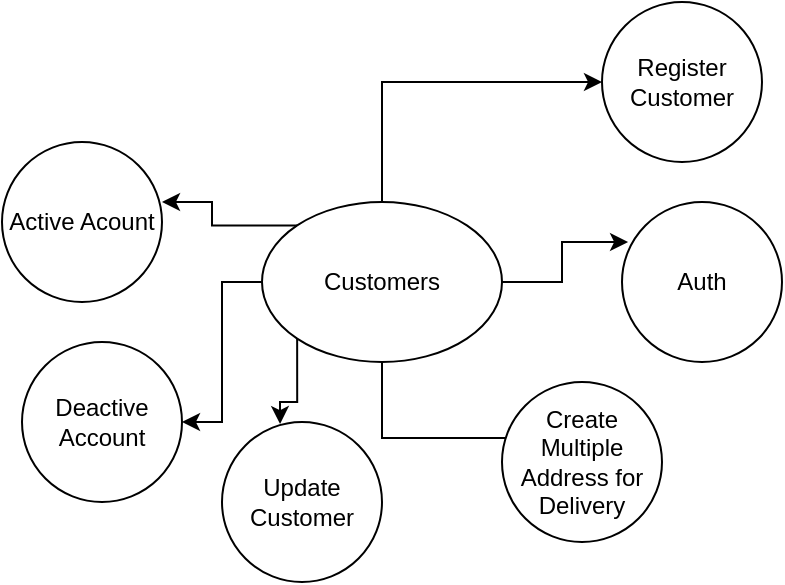 <mxfile version="20.2.3" type="device" pages="4"><diagram id="UgrZLev2YQrG9POVNKK0" name="Customer_Features"><mxGraphModel dx="1422" dy="857" grid="1" gridSize="10" guides="1" tooltips="1" connect="1" arrows="1" fold="1" page="1" pageScale="1" pageWidth="850" pageHeight="1100" math="0" shadow="0"><root><mxCell id="0"/><mxCell id="1" parent="0"/><mxCell id="vp2-xOp1YxVMcmBVyx9d-6" style="edgeStyle=orthogonalEdgeStyle;rounded=0;orthogonalLoop=1;jettySize=auto;html=1;exitX=0.5;exitY=0;exitDx=0;exitDy=0;entryX=0;entryY=0.5;entryDx=0;entryDy=0;" edge="1" parent="1" source="vp2-xOp1YxVMcmBVyx9d-1" target="vp2-xOp1YxVMcmBVyx9d-5"><mxGeometry relative="1" as="geometry"/></mxCell><mxCell id="vp2-xOp1YxVMcmBVyx9d-8" style="edgeStyle=orthogonalEdgeStyle;rounded=0;orthogonalLoop=1;jettySize=auto;html=1;exitX=1;exitY=0.5;exitDx=0;exitDy=0;entryX=0.038;entryY=0.25;entryDx=0;entryDy=0;entryPerimeter=0;" edge="1" parent="1" source="vp2-xOp1YxVMcmBVyx9d-1" target="vp2-xOp1YxVMcmBVyx9d-7"><mxGeometry relative="1" as="geometry"/></mxCell><mxCell id="vp2-xOp1YxVMcmBVyx9d-10" style="edgeStyle=orthogonalEdgeStyle;rounded=0;orthogonalLoop=1;jettySize=auto;html=1;exitX=0.5;exitY=1;exitDx=0;exitDy=0;" edge="1" parent="1" source="vp2-xOp1YxVMcmBVyx9d-1"><mxGeometry relative="1" as="geometry"><mxPoint x="510" y="526" as="targetPoint"/></mxGeometry></mxCell><mxCell id="vp2-xOp1YxVMcmBVyx9d-12" style="edgeStyle=orthogonalEdgeStyle;rounded=0;orthogonalLoop=1;jettySize=auto;html=1;exitX=0;exitY=1;exitDx=0;exitDy=0;entryX=0.363;entryY=0.013;entryDx=0;entryDy=0;entryPerimeter=0;" edge="1" parent="1" source="vp2-xOp1YxVMcmBVyx9d-1" target="vp2-xOp1YxVMcmBVyx9d-11"><mxGeometry relative="1" as="geometry"/></mxCell><mxCell id="vp2-xOp1YxVMcmBVyx9d-14" style="edgeStyle=orthogonalEdgeStyle;rounded=0;orthogonalLoop=1;jettySize=auto;html=1;exitX=0;exitY=0.5;exitDx=0;exitDy=0;entryX=1;entryY=0.5;entryDx=0;entryDy=0;" edge="1" parent="1" source="vp2-xOp1YxVMcmBVyx9d-1" target="vp2-xOp1YxVMcmBVyx9d-13"><mxGeometry relative="1" as="geometry"/></mxCell><mxCell id="vp2-xOp1YxVMcmBVyx9d-17" style="edgeStyle=orthogonalEdgeStyle;rounded=0;orthogonalLoop=1;jettySize=auto;html=1;exitX=0;exitY=0;exitDx=0;exitDy=0;entryX=1;entryY=0.375;entryDx=0;entryDy=0;entryPerimeter=0;" edge="1" parent="1" source="vp2-xOp1YxVMcmBVyx9d-1" target="vp2-xOp1YxVMcmBVyx9d-15"><mxGeometry relative="1" as="geometry"/></mxCell><mxCell id="vp2-xOp1YxVMcmBVyx9d-1" value="Customers" style="ellipse;whiteSpace=wrap;html=1;" vertex="1" parent="1"><mxGeometry x="380" y="370" width="120" height="80" as="geometry"/></mxCell><mxCell id="vp2-xOp1YxVMcmBVyx9d-5" value="Register Customer" style="ellipse;whiteSpace=wrap;html=1;aspect=fixed;" vertex="1" parent="1"><mxGeometry x="550" y="270" width="80" height="80" as="geometry"/></mxCell><mxCell id="vp2-xOp1YxVMcmBVyx9d-7" value="Auth" style="ellipse;whiteSpace=wrap;html=1;aspect=fixed;" vertex="1" parent="1"><mxGeometry x="560" y="370" width="80" height="80" as="geometry"/></mxCell><mxCell id="vp2-xOp1YxVMcmBVyx9d-9" value="Create Multiple Address for Delivery" style="ellipse;whiteSpace=wrap;html=1;aspect=fixed;" vertex="1" parent="1"><mxGeometry x="500" y="460" width="80" height="80" as="geometry"/></mxCell><mxCell id="vp2-xOp1YxVMcmBVyx9d-11" value="Update Customer" style="ellipse;whiteSpace=wrap;html=1;aspect=fixed;" vertex="1" parent="1"><mxGeometry x="360" y="480" width="80" height="80" as="geometry"/></mxCell><mxCell id="vp2-xOp1YxVMcmBVyx9d-13" value="Deactive Account" style="ellipse;whiteSpace=wrap;html=1;aspect=fixed;" vertex="1" parent="1"><mxGeometry x="260" y="440" width="80" height="80" as="geometry"/></mxCell><mxCell id="vp2-xOp1YxVMcmBVyx9d-15" value="Active Acount" style="ellipse;whiteSpace=wrap;html=1;aspect=fixed;" vertex="1" parent="1"><mxGeometry x="250" y="340" width="80" height="80" as="geometry"/></mxCell></root></mxGraphModel></diagram><diagram id="ZtmwGyJhzoxNKQ_REA_y" name="Wallet_Payment_Features"><mxGraphModel dx="1422" dy="857" grid="1" gridSize="10" guides="1" tooltips="1" connect="1" arrows="1" fold="1" page="1" pageScale="1" pageWidth="850" pageHeight="1100" background="none" math="0" shadow="0"><root><mxCell id="0"/><mxCell id="1" parent="0"/><mxCell id="-aLu18QBFn_WpV2VDTuz-1" style="edgeStyle=orthogonalEdgeStyle;rounded=0;orthogonalLoop=1;jettySize=auto;html=1;exitX=0.5;exitY=0;exitDx=0;exitDy=0;" edge="1" parent="1" source="9T55LosPEGRgWGRZtnK9-1" target="9T55LosPEGRgWGRZtnK9-3"><mxGeometry relative="1" as="geometry"/></mxCell><mxCell id="08cKPvsM7gRO6rIHVGD9-1" style="edgeStyle=orthogonalEdgeStyle;rounded=0;orthogonalLoop=1;jettySize=auto;html=1;exitX=0.5;exitY=1;exitDx=0;exitDy=0;" edge="1" parent="1" source="9T55LosPEGRgWGRZtnK9-1" target="-aLu18QBFn_WpV2VDTuz-4"><mxGeometry relative="1" as="geometry"><Array as="points"><mxPoint x="500" y="480"/><mxPoint x="500" y="550"/><mxPoint x="725" y="550"/></Array></mxGeometry></mxCell><mxCell id="08cKPvsM7gRO6rIHVGD9-5" style="edgeStyle=orthogonalEdgeStyle;rounded=0;orthogonalLoop=1;jettySize=auto;html=1;exitX=0.5;exitY=1;exitDx=0;exitDy=0;entryX=0.5;entryY=0;entryDx=0;entryDy=0;" edge="1" parent="1" source="9T55LosPEGRgWGRZtnK9-1" target="08cKPvsM7gRO6rIHVGD9-4"><mxGeometry relative="1" as="geometry"/></mxCell><mxCell id="08cKPvsM7gRO6rIHVGD9-7" style="edgeStyle=orthogonalEdgeStyle;rounded=0;orthogonalLoop=1;jettySize=auto;html=1;exitX=0;exitY=1;exitDx=0;exitDy=0;entryX=1;entryY=0.5;entryDx=0;entryDy=0;" edge="1" parent="1" source="9T55LosPEGRgWGRZtnK9-1" target="08cKPvsM7gRO6rIHVGD9-6"><mxGeometry relative="1" as="geometry"><mxPoint x="240" y="620" as="targetPoint"/></mxGeometry></mxCell><mxCell id="08cKPvsM7gRO6rIHVGD9-9" style="edgeStyle=orthogonalEdgeStyle;rounded=0;orthogonalLoop=1;jettySize=auto;html=1;" edge="1" parent="1" source="9T55LosPEGRgWGRZtnK9-1" target="08cKPvsM7gRO6rIHVGD9-8"><mxGeometry relative="1" as="geometry"/></mxCell><mxCell id="4zk3QYN8JXkOeF8UuPcG-1" style="edgeStyle=orthogonalEdgeStyle;rounded=0;orthogonalLoop=1;jettySize=auto;html=1;exitX=0;exitY=0;exitDx=0;exitDy=0;" edge="1" parent="1" source="9T55LosPEGRgWGRZtnK9-1"><mxGeometry relative="1" as="geometry"><mxPoint x="340" y="200" as="targetPoint"/></mxGeometry></mxCell><mxCell id="9T55LosPEGRgWGRZtnK9-1" value="Wallet &amp;amp; Payment" style="ellipse;whiteSpace=wrap;html=1;" vertex="1" parent="1"><mxGeometry x="360" y="400" width="120" height="80" as="geometry"/></mxCell><mxCell id="9T55LosPEGRgWGRZtnK9-3" value="Create Wallet when customer is register" style="ellipse;whiteSpace=wrap;html=1;aspect=fixed;" vertex="1" parent="1"><mxGeometry x="690" y="180" width="130" height="130" as="geometry"/></mxCell><mxCell id="-aLu18QBFn_WpV2VDTuz-4" value="Customer will deposit the Amount in the wallet for buying Dish product" style="ellipse;whiteSpace=wrap;html=1;aspect=fixed;" vertex="1" parent="1"><mxGeometry x="680" y="400" width="130" height="130" as="geometry"/></mxCell><mxCell id="08cKPvsM7gRO6rIHVGD9-4" value="Get List of Paymet History" style="ellipse;whiteSpace=wrap;html=1;aspect=fixed;" vertex="1" parent="1"><mxGeometry x="340" y="600" width="130" height="130" as="geometry"/></mxCell><mxCell id="08cKPvsM7gRO6rIHVGD9-6" value="Withdrawal Amount when customer is buying dish." style="ellipse;whiteSpace=wrap;html=1;aspect=fixed;" vertex="1" parent="1"><mxGeometry x="90" y="540" width="130" height="130" as="geometry"/></mxCell><mxCell id="08cKPvsM7gRO6rIHVGD9-8" value="Check balance before the buying product." style="ellipse;whiteSpace=wrap;html=1;aspect=fixed;" vertex="1" parent="1"><mxGeometry x="80" y="310" width="130" height="130" as="geometry"/></mxCell><mxCell id="4zk3QYN8JXkOeF8UuPcG-2" value="Refund payment on order cancelled" style="ellipse;whiteSpace=wrap;html=1;aspect=fixed;" vertex="1" parent="1"><mxGeometry x="270" y="70" width="130" height="130" as="geometry"/></mxCell></root></mxGraphModel></diagram><diagram id="q8-KSlzyPAHFRC1sBU_T" name="Products_Features"><mxGraphModel dx="1422" dy="857" grid="1" gridSize="10" guides="1" tooltips="1" connect="1" arrows="1" fold="1" page="1" pageScale="1" pageWidth="850" pageHeight="1100" math="0" shadow="0"><root><mxCell id="0"/><mxCell id="1" parent="0"/><mxCell id="6zf-meH-SQpnc_MfqhSE-3" style="edgeStyle=orthogonalEdgeStyle;rounded=0;orthogonalLoop=1;jettySize=auto;html=1;exitX=1;exitY=0;exitDx=0;exitDy=0;entryX=-0.011;entryY=0.367;entryDx=0;entryDy=0;entryPerimeter=0;" edge="1" parent="1" source="6zf-meH-SQpnc_MfqhSE-1" target="6zf-meH-SQpnc_MfqhSE-2"><mxGeometry relative="1" as="geometry"/></mxCell><mxCell id="6zf-meH-SQpnc_MfqhSE-5" style="edgeStyle=orthogonalEdgeStyle;rounded=0;orthogonalLoop=1;jettySize=auto;html=1;exitX=1;exitY=0.5;exitDx=0;exitDy=0;entryX=0;entryY=0.5;entryDx=0;entryDy=0;" edge="1" parent="1" source="6zf-meH-SQpnc_MfqhSE-1" target="6zf-meH-SQpnc_MfqhSE-4"><mxGeometry relative="1" as="geometry"/></mxCell><mxCell id="6zf-meH-SQpnc_MfqhSE-7" style="edgeStyle=orthogonalEdgeStyle;rounded=0;orthogonalLoop=1;jettySize=auto;html=1;exitX=1;exitY=1;exitDx=0;exitDy=0;" edge="1" parent="1" source="6zf-meH-SQpnc_MfqhSE-1" target="6zf-meH-SQpnc_MfqhSE-6"><mxGeometry relative="1" as="geometry"/></mxCell><mxCell id="6zf-meH-SQpnc_MfqhSE-9" style="edgeStyle=orthogonalEdgeStyle;rounded=0;orthogonalLoop=1;jettySize=auto;html=1;exitX=1;exitY=1;exitDx=0;exitDy=0;entryX=0.433;entryY=-0.044;entryDx=0;entryDy=0;entryPerimeter=0;" edge="1" parent="1" source="6zf-meH-SQpnc_MfqhSE-1" target="6zf-meH-SQpnc_MfqhSE-8"><mxGeometry relative="1" as="geometry"><Array as="points"><mxPoint x="467" y="460"/><mxPoint x="609" y="460"/></Array></mxGeometry></mxCell><mxCell id="6zf-meH-SQpnc_MfqhSE-12" style="edgeStyle=orthogonalEdgeStyle;rounded=0;orthogonalLoop=1;jettySize=auto;html=1;entryX=0.5;entryY=0;entryDx=0;entryDy=0;" edge="1" parent="1" source="6zf-meH-SQpnc_MfqhSE-1" target="6zf-meH-SQpnc_MfqhSE-10"><mxGeometry relative="1" as="geometry"/></mxCell><mxCell id="6zf-meH-SQpnc_MfqhSE-14" style="edgeStyle=orthogonalEdgeStyle;rounded=0;orthogonalLoop=1;jettySize=auto;html=1;exitX=0;exitY=1;exitDx=0;exitDy=0;" edge="1" parent="1" source="6zf-meH-SQpnc_MfqhSE-1" target="6zf-meH-SQpnc_MfqhSE-13"><mxGeometry relative="1" as="geometry"/></mxCell><mxCell id="6zf-meH-SQpnc_MfqhSE-1" value="Product" style="ellipse;whiteSpace=wrap;html=1;" vertex="1" parent="1"><mxGeometry x="365" y="360" width="120" height="80" as="geometry"/></mxCell><mxCell id="6zf-meH-SQpnc_MfqhSE-2" value="Add Products" style="ellipse;whiteSpace=wrap;html=1;aspect=fixed;" vertex="1" parent="1"><mxGeometry x="60" y="110" width="90" height="90" as="geometry"/></mxCell><mxCell id="6zf-meH-SQpnc_MfqhSE-4" value="Update Product" style="ellipse;whiteSpace=wrap;html=1;aspect=fixed;" vertex="1" parent="1"><mxGeometry x="540" y="140" width="90" height="90" as="geometry"/></mxCell><mxCell id="6zf-meH-SQpnc_MfqhSE-6" value="Deactive Product" style="ellipse;whiteSpace=wrap;html=1;aspect=fixed;" vertex="1" parent="1"><mxGeometry x="710" y="360" width="90" height="90" as="geometry"/></mxCell><mxCell id="6zf-meH-SQpnc_MfqhSE-8" value="Active Product" style="ellipse;whiteSpace=wrap;html=1;aspect=fixed;" vertex="1" parent="1"><mxGeometry x="660" y="560" width="90" height="90" as="geometry"/></mxCell><mxCell id="6zf-meH-SQpnc_MfqhSE-10" value="Get List Of Products" style="ellipse;whiteSpace=wrap;html=1;aspect=fixed;" vertex="1" parent="1"><mxGeometry x="380" y="630" width="90" height="90" as="geometry"/></mxCell><mxCell id="6zf-meH-SQpnc_MfqhSE-13" value="Search Product" style="ellipse;whiteSpace=wrap;html=1;aspect=fixed;" vertex="1" parent="1"><mxGeometry x="60" y="590" width="90" height="90" as="geometry"/></mxCell></root></mxGraphModel></diagram><diagram id="ikAdXvaj6TrHrImvzG1X" name="Order_Features"><mxGraphModel dx="1422" dy="857" grid="1" gridSize="10" guides="1" tooltips="1" connect="1" arrows="1" fold="1" page="1" pageScale="1" pageWidth="850" pageHeight="1100" math="0" shadow="0"><root><mxCell id="0"/><mxCell id="1" parent="0"/><mxCell id="o7xcxMh1IyRp60EtYWir-2" style="edgeStyle=orthogonalEdgeStyle;rounded=0;orthogonalLoop=1;jettySize=auto;html=1;exitX=0.5;exitY=0;exitDx=0;exitDy=0;" edge="1" parent="1" source="o7xcxMh1IyRp60EtYWir-1"><mxGeometry relative="1" as="geometry"><mxPoint x="530" y="240" as="targetPoint"/></mxGeometry></mxCell><mxCell id="o7xcxMh1IyRp60EtYWir-7" style="edgeStyle=orthogonalEdgeStyle;rounded=0;orthogonalLoop=1;jettySize=auto;html=1;exitX=1;exitY=0;exitDx=0;exitDy=0;entryX=0;entryY=0.5;entryDx=0;entryDy=0;" edge="1" parent="1" source="o7xcxMh1IyRp60EtYWir-1" target="o7xcxMh1IyRp60EtYWir-3"><mxGeometry relative="1" as="geometry"/></mxCell><mxCell id="mUKqYO395xQR1Hu5JqJg-2" style="edgeStyle=orthogonalEdgeStyle;rounded=0;orthogonalLoop=1;jettySize=auto;html=1;exitX=1;exitY=1;exitDx=0;exitDy=0;entryX=0.188;entryY=0.05;entryDx=0;entryDy=0;entryPerimeter=0;" edge="1" parent="1" source="o7xcxMh1IyRp60EtYWir-1" target="mUKqYO395xQR1Hu5JqJg-1"><mxGeometry relative="1" as="geometry"/></mxCell><mxCell id="o7xcxMh1IyRp60EtYWir-1" value="Orders" style="ellipse;whiteSpace=wrap;html=1;" vertex="1" parent="1"><mxGeometry x="360" y="400" width="120" height="80" as="geometry"/></mxCell><mxCell id="o7xcxMh1IyRp60EtYWir-3" value="Order Cancelled" style="ellipse;whiteSpace=wrap;html=1;aspect=fixed;" vertex="1" parent="1"><mxGeometry x="670" y="270" width="80" height="80" as="geometry"/></mxCell><mxCell id="o7xcxMh1IyRp60EtYWir-4" value="Order Create" style="ellipse;whiteSpace=wrap;html=1;aspect=fixed;direction=south;" vertex="1" parent="1"><mxGeometry x="490" y="160" width="80" height="80" as="geometry"/></mxCell><mxCell id="mUKqYO395xQR1Hu5JqJg-1" value="Order History" style="ellipse;whiteSpace=wrap;html=1;aspect=fixed;" vertex="1" parent="1"><mxGeometry x="680" y="480" width="80" height="80" as="geometry"/></mxCell></root></mxGraphModel></diagram></mxfile>